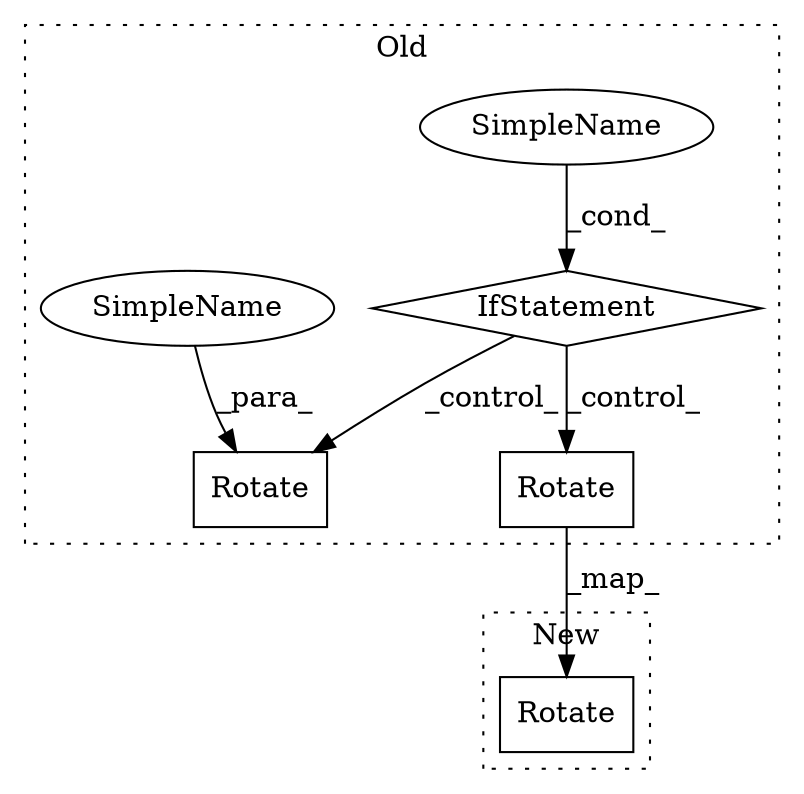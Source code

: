 digraph G {
subgraph cluster0 {
1 [label="Rotate" a="32" s="4523,4565" l="7,1" shape="box"];
3 [label="SimpleName" a="42" s="4076" l="13" shape="ellipse"];
4 [label="IfStatement" a="25" s="4073,4089" l="3,2" shape="diamond"];
5 [label="Rotate" a="32" s="4280,4322" l="7,1" shape="box"];
6 [label="SimpleName" a="42" s="4311" l="11" shape="ellipse"];
label = "Old";
style="dotted";
}
subgraph cluster1 {
2 [label="Rotate" a="32" s="4148,4190" l="7,1" shape="box"];
label = "New";
style="dotted";
}
1 -> 2 [label="_map_"];
3 -> 4 [label="_cond_"];
4 -> 1 [label="_control_"];
4 -> 5 [label="_control_"];
6 -> 5 [label="_para_"];
}